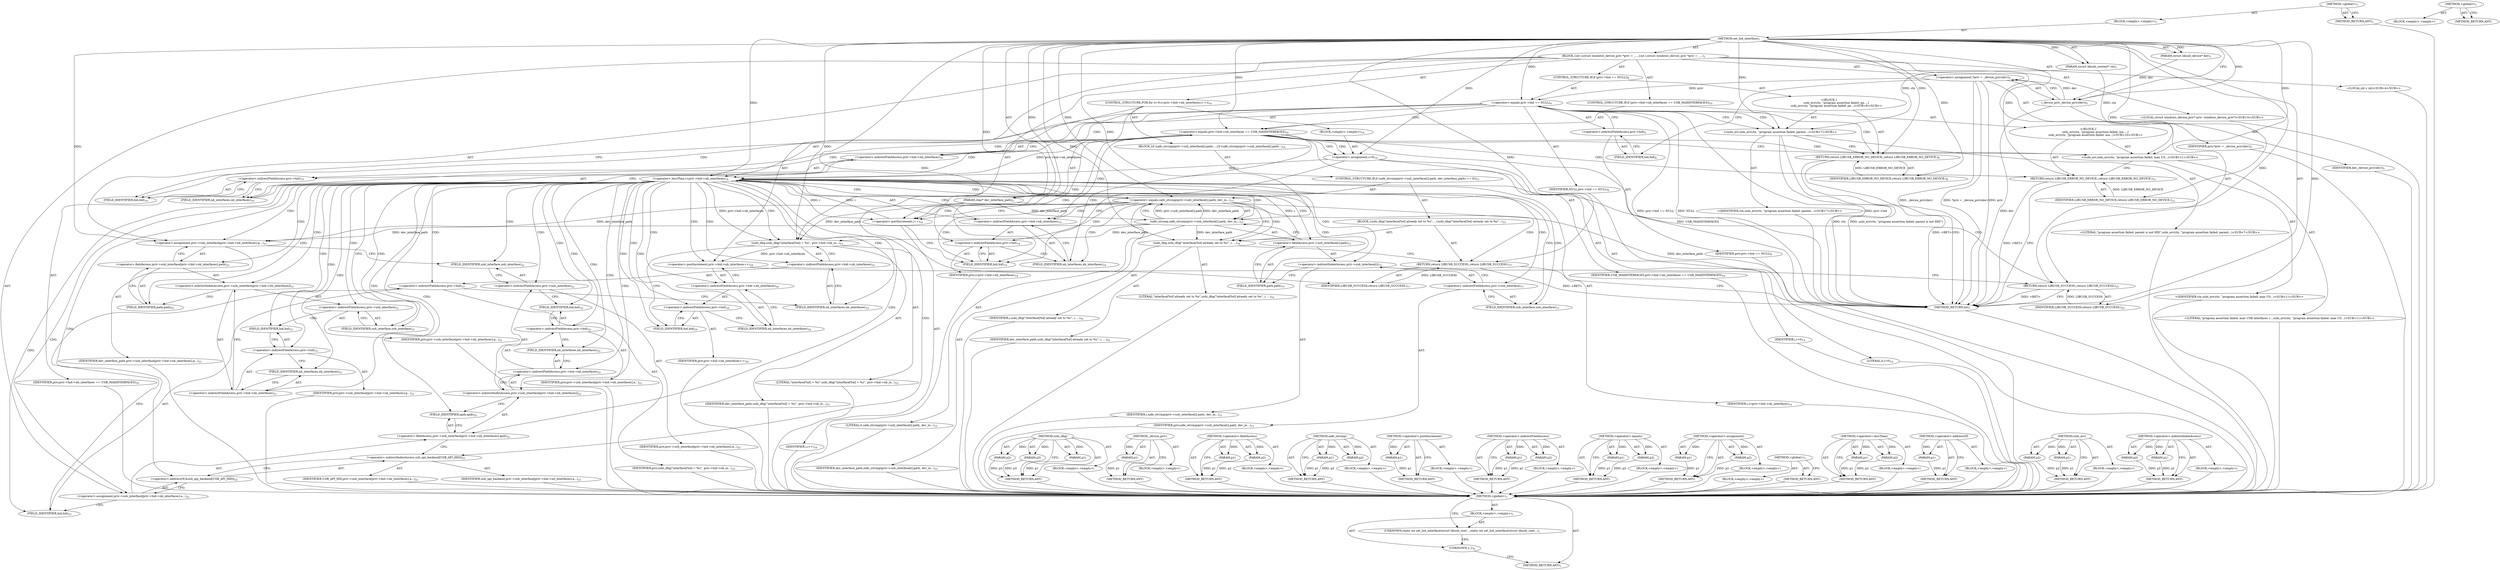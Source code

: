 digraph "&lt;global&gt;" {
vulnerable_176 [label=<(METHOD,usbi_err)>];
vulnerable_177 [label=<(PARAM,p1)>];
vulnerable_178 [label=<(PARAM,p2)>];
vulnerable_179 [label=<(BLOCK,&lt;empty&gt;,&lt;empty&gt;)>];
vulnerable_180 [label=<(METHOD_RETURN,ANY)>];
vulnerable_200 [label=<(METHOD,&lt;operator&gt;.indirectIndexAccess)>];
vulnerable_201 [label=<(PARAM,p1)>];
vulnerable_202 [label=<(PARAM,p2)>];
vulnerable_203 [label=<(BLOCK,&lt;empty&gt;,&lt;empty&gt;)>];
vulnerable_204 [label=<(METHOD_RETURN,ANY)>];
vulnerable_6 [label=<(METHOD,&lt;global&gt;)<SUB>1</SUB>>];
vulnerable_7 [label=<(BLOCK,&lt;empty&gt;,&lt;empty&gt;)<SUB>1</SUB>>];
vulnerable_8 [label=<(METHOD,set_hid_interface)<SUB>1</SUB>>];
vulnerable_9 [label=<(PARAM,struct libusb_context* ctx)<SUB>1</SUB>>];
vulnerable_10 [label=<(PARAM,struct libusb_device* dev)<SUB>1</SUB>>];
vulnerable_11 [label=<(PARAM,char* dev_interface_path)<SUB>2</SUB>>];
vulnerable_12 [label=<(BLOCK,{
	int i;
	struct windows_device_priv *priv = _...,{
	int i;
	struct windows_device_priv *priv = _...)<SUB>3</SUB>>];
vulnerable_13 [label="<(LOCAL,int i: int)<SUB>4</SUB>>"];
vulnerable_14 [label="<(LOCAL,struct windows_device_priv* priv: windows_device_priv*)<SUB>5</SUB>>"];
vulnerable_15 [label=<(&lt;operator&gt;.assignment,*priv = _device_priv(dev))<SUB>5</SUB>>];
vulnerable_16 [label=<(IDENTIFIER,priv,*priv = _device_priv(dev))<SUB>5</SUB>>];
vulnerable_17 [label=<(_device_priv,_device_priv(dev))<SUB>5</SUB>>];
vulnerable_18 [label=<(IDENTIFIER,dev,_device_priv(dev))<SUB>5</SUB>>];
vulnerable_19 [label=<(CONTROL_STRUCTURE,IF,if (priv-&gt;hid == NULL))<SUB>6</SUB>>];
vulnerable_20 [label=<(&lt;operator&gt;.equals,priv-&gt;hid == NULL)<SUB>6</SUB>>];
vulnerable_21 [label=<(&lt;operator&gt;.indirectFieldAccess,priv-&gt;hid)<SUB>6</SUB>>];
vulnerable_22 [label=<(IDENTIFIER,priv,priv-&gt;hid == NULL)<SUB>6</SUB>>];
vulnerable_23 [label=<(FIELD_IDENTIFIER,hid,hid)<SUB>6</SUB>>];
vulnerable_24 [label=<(IDENTIFIER,NULL,priv-&gt;hid == NULL)<SUB>6</SUB>>];
vulnerable_25 [label="<(BLOCK,{
		usbi_err(ctx, &quot;program assertion failed: pa...,{
		usbi_err(ctx, &quot;program assertion failed: pa...)<SUB>6</SUB>>"];
vulnerable_26 [label="<(usbi_err,usbi_err(ctx, &quot;program assertion failed: parent...)<SUB>7</SUB>>"];
vulnerable_27 [label="<(IDENTIFIER,ctx,usbi_err(ctx, &quot;program assertion failed: parent...)<SUB>7</SUB>>"];
vulnerable_28 [label="<(LITERAL,&quot;program assertion failed: parent is not HID&quot;,usbi_err(ctx, &quot;program assertion failed: parent...)<SUB>7</SUB>>"];
vulnerable_29 [label=<(RETURN,return LIBUSB_ERROR_NO_DEVICE;,return LIBUSB_ERROR_NO_DEVICE;)<SUB>8</SUB>>];
vulnerable_30 [label=<(IDENTIFIER,LIBUSB_ERROR_NO_DEVICE,return LIBUSB_ERROR_NO_DEVICE;)<SUB>8</SUB>>];
vulnerable_31 [label=<(CONTROL_STRUCTURE,IF,if (priv-&gt;hid-&gt;nb_interfaces == USB_MAXINTERFACES))<SUB>10</SUB>>];
vulnerable_32 [label=<(&lt;operator&gt;.equals,priv-&gt;hid-&gt;nb_interfaces == USB_MAXINTERFACES)<SUB>10</SUB>>];
vulnerable_33 [label=<(&lt;operator&gt;.indirectFieldAccess,priv-&gt;hid-&gt;nb_interfaces)<SUB>10</SUB>>];
vulnerable_34 [label=<(&lt;operator&gt;.indirectFieldAccess,priv-&gt;hid)<SUB>10</SUB>>];
vulnerable_35 [label=<(IDENTIFIER,priv,priv-&gt;hid-&gt;nb_interfaces == USB_MAXINTERFACES)<SUB>10</SUB>>];
vulnerable_36 [label=<(FIELD_IDENTIFIER,hid,hid)<SUB>10</SUB>>];
vulnerable_37 [label=<(FIELD_IDENTIFIER,nb_interfaces,nb_interfaces)<SUB>10</SUB>>];
vulnerable_38 [label=<(IDENTIFIER,USB_MAXINTERFACES,priv-&gt;hid-&gt;nb_interfaces == USB_MAXINTERFACES)<SUB>10</SUB>>];
vulnerable_39 [label="<(BLOCK,{
		usbi_err(ctx, &quot;program assertion failed: ma...,{
		usbi_err(ctx, &quot;program assertion failed: ma...)<SUB>10</SUB>>"];
vulnerable_40 [label="<(usbi_err,usbi_err(ctx, &quot;program assertion failed: max US...)<SUB>11</SUB>>"];
vulnerable_41 [label="<(IDENTIFIER,ctx,usbi_err(ctx, &quot;program assertion failed: max US...)<SUB>11</SUB>>"];
vulnerable_42 [label="<(LITERAL,&quot;program assertion failed: max USB interfaces r...,usbi_err(ctx, &quot;program assertion failed: max US...)<SUB>11</SUB>>"];
vulnerable_43 [label=<(RETURN,return LIBUSB_ERROR_NO_DEVICE;,return LIBUSB_ERROR_NO_DEVICE;)<SUB>12</SUB>>];
vulnerable_44 [label=<(IDENTIFIER,LIBUSB_ERROR_NO_DEVICE,return LIBUSB_ERROR_NO_DEVICE;)<SUB>12</SUB>>];
vulnerable_45 [label=<(CONTROL_STRUCTURE,FOR,for (i=0;i&lt;priv-&gt;hid-&gt;nb_interfaces;i++))<SUB>14</SUB>>];
vulnerable_46 [label=<(BLOCK,&lt;empty&gt;,&lt;empty&gt;)<SUB>14</SUB>>];
vulnerable_47 [label=<(&lt;operator&gt;.assignment,i=0)<SUB>14</SUB>>];
vulnerable_48 [label=<(IDENTIFIER,i,i=0)<SUB>14</SUB>>];
vulnerable_49 [label=<(LITERAL,0,i=0)<SUB>14</SUB>>];
vulnerable_50 [label=<(&lt;operator&gt;.lessThan,i&lt;priv-&gt;hid-&gt;nb_interfaces)<SUB>14</SUB>>];
vulnerable_51 [label=<(IDENTIFIER,i,i&lt;priv-&gt;hid-&gt;nb_interfaces)<SUB>14</SUB>>];
vulnerable_52 [label=<(&lt;operator&gt;.indirectFieldAccess,priv-&gt;hid-&gt;nb_interfaces)<SUB>14</SUB>>];
vulnerable_53 [label=<(&lt;operator&gt;.indirectFieldAccess,priv-&gt;hid)<SUB>14</SUB>>];
vulnerable_54 [label=<(IDENTIFIER,priv,i&lt;priv-&gt;hid-&gt;nb_interfaces)<SUB>14</SUB>>];
vulnerable_55 [label=<(FIELD_IDENTIFIER,hid,hid)<SUB>14</SUB>>];
vulnerable_56 [label=<(FIELD_IDENTIFIER,nb_interfaces,nb_interfaces)<SUB>14</SUB>>];
vulnerable_57 [label=<(&lt;operator&gt;.postIncrement,i++)<SUB>14</SUB>>];
vulnerable_58 [label=<(IDENTIFIER,i,i++)<SUB>14</SUB>>];
vulnerable_59 [label=<(BLOCK,{
		if (safe_strcmp(priv-&gt;usb_interface[i].path...,{
		if (safe_strcmp(priv-&gt;usb_interface[i].path...)<SUB>14</SUB>>];
vulnerable_60 [label=<(CONTROL_STRUCTURE,IF,if (safe_strcmp(priv-&gt;usb_interface[i].path, dev_interface_path) == 0))<SUB>15</SUB>>];
vulnerable_61 [label=<(&lt;operator&gt;.equals,safe_strcmp(priv-&gt;usb_interface[i].path, dev_in...)<SUB>15</SUB>>];
vulnerable_62 [label=<(safe_strcmp,safe_strcmp(priv-&gt;usb_interface[i].path, dev_in...)<SUB>15</SUB>>];
vulnerable_63 [label=<(&lt;operator&gt;.fieldAccess,priv-&gt;usb_interface[i].path)<SUB>15</SUB>>];
vulnerable_64 [label=<(&lt;operator&gt;.indirectIndexAccess,priv-&gt;usb_interface[i])<SUB>15</SUB>>];
vulnerable_65 [label=<(&lt;operator&gt;.indirectFieldAccess,priv-&gt;usb_interface)<SUB>15</SUB>>];
vulnerable_66 [label=<(IDENTIFIER,priv,safe_strcmp(priv-&gt;usb_interface[i].path, dev_in...)<SUB>15</SUB>>];
vulnerable_67 [label=<(FIELD_IDENTIFIER,usb_interface,usb_interface)<SUB>15</SUB>>];
vulnerable_68 [label=<(IDENTIFIER,i,safe_strcmp(priv-&gt;usb_interface[i].path, dev_in...)<SUB>15</SUB>>];
vulnerable_69 [label=<(FIELD_IDENTIFIER,path,path)<SUB>15</SUB>>];
vulnerable_70 [label=<(IDENTIFIER,dev_interface_path,safe_strcmp(priv-&gt;usb_interface[i].path, dev_in...)<SUB>15</SUB>>];
vulnerable_71 [label=<(LITERAL,0,safe_strcmp(priv-&gt;usb_interface[i].path, dev_in...)<SUB>15</SUB>>];
vulnerable_72 [label=<(BLOCK,{
			usbi_dbg(&quot;interface[%d] already set to %s&quot;...,{
			usbi_dbg(&quot;interface[%d] already set to %s&quot;...)<SUB>15</SUB>>];
vulnerable_73 [label=<(usbi_dbg,usbi_dbg(&quot;interface[%d] already set to %s&quot;, i, ...)<SUB>16</SUB>>];
vulnerable_74 [label=<(LITERAL,&quot;interface[%d] already set to %s&quot;,usbi_dbg(&quot;interface[%d] already set to %s&quot;, i, ...)<SUB>16</SUB>>];
vulnerable_75 [label=<(IDENTIFIER,i,usbi_dbg(&quot;interface[%d] already set to %s&quot;, i, ...)<SUB>16</SUB>>];
vulnerable_76 [label=<(IDENTIFIER,dev_interface_path,usbi_dbg(&quot;interface[%d] already set to %s&quot;, i, ...)<SUB>16</SUB>>];
vulnerable_77 [label=<(RETURN,return LIBUSB_SUCCESS;,return LIBUSB_SUCCESS;)<SUB>17</SUB>>];
vulnerable_78 [label=<(IDENTIFIER,LIBUSB_SUCCESS,return LIBUSB_SUCCESS;)<SUB>17</SUB>>];
vulnerable_79 [label=<(&lt;operator&gt;.assignment,priv-&gt;usb_interface[priv-&gt;hid-&gt;nb_interfaces].p...)<SUB>21</SUB>>];
vulnerable_80 [label=<(&lt;operator&gt;.fieldAccess,priv-&gt;usb_interface[priv-&gt;hid-&gt;nb_interfaces].path)<SUB>21</SUB>>];
vulnerable_81 [label=<(&lt;operator&gt;.indirectIndexAccess,priv-&gt;usb_interface[priv-&gt;hid-&gt;nb_interfaces])<SUB>21</SUB>>];
vulnerable_82 [label=<(&lt;operator&gt;.indirectFieldAccess,priv-&gt;usb_interface)<SUB>21</SUB>>];
vulnerable_83 [label=<(IDENTIFIER,priv,priv-&gt;usb_interface[priv-&gt;hid-&gt;nb_interfaces].p...)<SUB>21</SUB>>];
vulnerable_84 [label=<(FIELD_IDENTIFIER,usb_interface,usb_interface)<SUB>21</SUB>>];
vulnerable_85 [label=<(&lt;operator&gt;.indirectFieldAccess,priv-&gt;hid-&gt;nb_interfaces)<SUB>21</SUB>>];
vulnerable_86 [label=<(&lt;operator&gt;.indirectFieldAccess,priv-&gt;hid)<SUB>21</SUB>>];
vulnerable_87 [label=<(IDENTIFIER,priv,priv-&gt;usb_interface[priv-&gt;hid-&gt;nb_interfaces].p...)<SUB>21</SUB>>];
vulnerable_88 [label=<(FIELD_IDENTIFIER,hid,hid)<SUB>21</SUB>>];
vulnerable_89 [label=<(FIELD_IDENTIFIER,nb_interfaces,nb_interfaces)<SUB>21</SUB>>];
vulnerable_90 [label=<(FIELD_IDENTIFIER,path,path)<SUB>21</SUB>>];
vulnerable_91 [label=<(IDENTIFIER,dev_interface_path,priv-&gt;usb_interface[priv-&gt;hid-&gt;nb_interfaces].p...)<SUB>21</SUB>>];
vulnerable_92 [label=<(&lt;operator&gt;.assignment,priv-&gt;usb_interface[priv-&gt;hid-&gt;nb_interfaces].a...)<SUB>22</SUB>>];
vulnerable_93 [label=<(&lt;operator&gt;.fieldAccess,priv-&gt;usb_interface[priv-&gt;hid-&gt;nb_interfaces].apib)<SUB>22</SUB>>];
vulnerable_94 [label=<(&lt;operator&gt;.indirectIndexAccess,priv-&gt;usb_interface[priv-&gt;hid-&gt;nb_interfaces])<SUB>22</SUB>>];
vulnerable_95 [label=<(&lt;operator&gt;.indirectFieldAccess,priv-&gt;usb_interface)<SUB>22</SUB>>];
vulnerable_96 [label=<(IDENTIFIER,priv,priv-&gt;usb_interface[priv-&gt;hid-&gt;nb_interfaces].a...)<SUB>22</SUB>>];
vulnerable_97 [label=<(FIELD_IDENTIFIER,usb_interface,usb_interface)<SUB>22</SUB>>];
vulnerable_98 [label=<(&lt;operator&gt;.indirectFieldAccess,priv-&gt;hid-&gt;nb_interfaces)<SUB>22</SUB>>];
vulnerable_99 [label=<(&lt;operator&gt;.indirectFieldAccess,priv-&gt;hid)<SUB>22</SUB>>];
vulnerable_100 [label=<(IDENTIFIER,priv,priv-&gt;usb_interface[priv-&gt;hid-&gt;nb_interfaces].a...)<SUB>22</SUB>>];
vulnerable_101 [label=<(FIELD_IDENTIFIER,hid,hid)<SUB>22</SUB>>];
vulnerable_102 [label=<(FIELD_IDENTIFIER,nb_interfaces,nb_interfaces)<SUB>22</SUB>>];
vulnerable_103 [label=<(FIELD_IDENTIFIER,apib,apib)<SUB>22</SUB>>];
vulnerable_104 [label=<(&lt;operator&gt;.addressOf,&amp;usb_api_backend[USB_API_HID])<SUB>22</SUB>>];
vulnerable_105 [label=<(&lt;operator&gt;.indirectIndexAccess,usb_api_backend[USB_API_HID])<SUB>22</SUB>>];
vulnerable_106 [label=<(IDENTIFIER,usb_api_backend,priv-&gt;usb_interface[priv-&gt;hid-&gt;nb_interfaces].a...)<SUB>22</SUB>>];
vulnerable_107 [label=<(IDENTIFIER,USB_API_HID,priv-&gt;usb_interface[priv-&gt;hid-&gt;nb_interfaces].a...)<SUB>22</SUB>>];
vulnerable_108 [label=<(usbi_dbg,usbi_dbg(&quot;interface[%d] = %s&quot;, priv-&gt;hid-&gt;nb_in...)<SUB>23</SUB>>];
vulnerable_109 [label=<(LITERAL,&quot;interface[%d] = %s&quot;,usbi_dbg(&quot;interface[%d] = %s&quot;, priv-&gt;hid-&gt;nb_in...)<SUB>23</SUB>>];
vulnerable_110 [label=<(&lt;operator&gt;.indirectFieldAccess,priv-&gt;hid-&gt;nb_interfaces)<SUB>23</SUB>>];
vulnerable_111 [label=<(&lt;operator&gt;.indirectFieldAccess,priv-&gt;hid)<SUB>23</SUB>>];
vulnerable_112 [label=<(IDENTIFIER,priv,usbi_dbg(&quot;interface[%d] = %s&quot;, priv-&gt;hid-&gt;nb_in...)<SUB>23</SUB>>];
vulnerable_113 [label=<(FIELD_IDENTIFIER,hid,hid)<SUB>23</SUB>>];
vulnerable_114 [label=<(FIELD_IDENTIFIER,nb_interfaces,nb_interfaces)<SUB>23</SUB>>];
vulnerable_115 [label=<(IDENTIFIER,dev_interface_path,usbi_dbg(&quot;interface[%d] = %s&quot;, priv-&gt;hid-&gt;nb_in...)<SUB>23</SUB>>];
vulnerable_116 [label=<(&lt;operator&gt;.postIncrement,priv-&gt;hid-&gt;nb_interfaces++)<SUB>24</SUB>>];
vulnerable_117 [label=<(&lt;operator&gt;.indirectFieldAccess,priv-&gt;hid-&gt;nb_interfaces)<SUB>24</SUB>>];
vulnerable_118 [label=<(&lt;operator&gt;.indirectFieldAccess,priv-&gt;hid)<SUB>24</SUB>>];
vulnerable_119 [label=<(IDENTIFIER,priv,priv-&gt;hid-&gt;nb_interfaces++)<SUB>24</SUB>>];
vulnerable_120 [label=<(FIELD_IDENTIFIER,hid,hid)<SUB>24</SUB>>];
vulnerable_121 [label=<(FIELD_IDENTIFIER,nb_interfaces,nb_interfaces)<SUB>24</SUB>>];
vulnerable_122 [label=<(RETURN,return LIBUSB_SUCCESS;,return LIBUSB_SUCCESS;)<SUB>25</SUB>>];
vulnerable_123 [label=<(IDENTIFIER,LIBUSB_SUCCESS,return LIBUSB_SUCCESS;)<SUB>25</SUB>>];
vulnerable_124 [label=<(METHOD_RETURN,int)<SUB>1</SUB>>];
vulnerable_126 [label=<(METHOD_RETURN,ANY)<SUB>1</SUB>>];
vulnerable_205 [label=<(METHOD,usbi_dbg)>];
vulnerable_206 [label=<(PARAM,p1)>];
vulnerable_207 [label=<(PARAM,p2)>];
vulnerable_208 [label=<(PARAM,p3)>];
vulnerable_209 [label=<(BLOCK,&lt;empty&gt;,&lt;empty&gt;)>];
vulnerable_210 [label=<(METHOD_RETURN,ANY)>];
vulnerable_162 [label=<(METHOD,_device_priv)>];
vulnerable_163 [label=<(PARAM,p1)>];
vulnerable_164 [label=<(BLOCK,&lt;empty&gt;,&lt;empty&gt;)>];
vulnerable_165 [label=<(METHOD_RETURN,ANY)>];
vulnerable_195 [label=<(METHOD,&lt;operator&gt;.fieldAccess)>];
vulnerable_196 [label=<(PARAM,p1)>];
vulnerable_197 [label=<(PARAM,p2)>];
vulnerable_198 [label=<(BLOCK,&lt;empty&gt;,&lt;empty&gt;)>];
vulnerable_199 [label=<(METHOD_RETURN,ANY)>];
vulnerable_190 [label=<(METHOD,safe_strcmp)>];
vulnerable_191 [label=<(PARAM,p1)>];
vulnerable_192 [label=<(PARAM,p2)>];
vulnerable_193 [label=<(BLOCK,&lt;empty&gt;,&lt;empty&gt;)>];
vulnerable_194 [label=<(METHOD_RETURN,ANY)>];
vulnerable_186 [label=<(METHOD,&lt;operator&gt;.postIncrement)>];
vulnerable_187 [label=<(PARAM,p1)>];
vulnerable_188 [label=<(BLOCK,&lt;empty&gt;,&lt;empty&gt;)>];
vulnerable_189 [label=<(METHOD_RETURN,ANY)>];
vulnerable_171 [label=<(METHOD,&lt;operator&gt;.indirectFieldAccess)>];
vulnerable_172 [label=<(PARAM,p1)>];
vulnerable_173 [label=<(PARAM,p2)>];
vulnerable_174 [label=<(BLOCK,&lt;empty&gt;,&lt;empty&gt;)>];
vulnerable_175 [label=<(METHOD_RETURN,ANY)>];
vulnerable_166 [label=<(METHOD,&lt;operator&gt;.equals)>];
vulnerable_167 [label=<(PARAM,p1)>];
vulnerable_168 [label=<(PARAM,p2)>];
vulnerable_169 [label=<(BLOCK,&lt;empty&gt;,&lt;empty&gt;)>];
vulnerable_170 [label=<(METHOD_RETURN,ANY)>];
vulnerable_157 [label=<(METHOD,&lt;operator&gt;.assignment)>];
vulnerable_158 [label=<(PARAM,p1)>];
vulnerable_159 [label=<(PARAM,p2)>];
vulnerable_160 [label=<(BLOCK,&lt;empty&gt;,&lt;empty&gt;)>];
vulnerable_161 [label=<(METHOD_RETURN,ANY)>];
vulnerable_151 [label=<(METHOD,&lt;global&gt;)<SUB>1</SUB>>];
vulnerable_152 [label=<(BLOCK,&lt;empty&gt;,&lt;empty&gt;)>];
vulnerable_153 [label=<(METHOD_RETURN,ANY)>];
vulnerable_181 [label=<(METHOD,&lt;operator&gt;.lessThan)>];
vulnerable_182 [label=<(PARAM,p1)>];
vulnerable_183 [label=<(PARAM,p2)>];
vulnerable_184 [label=<(BLOCK,&lt;empty&gt;,&lt;empty&gt;)>];
vulnerable_185 [label=<(METHOD_RETURN,ANY)>];
vulnerable_211 [label=<(METHOD,&lt;operator&gt;.addressOf)>];
vulnerable_212 [label=<(PARAM,p1)>];
vulnerable_213 [label=<(BLOCK,&lt;empty&gt;,&lt;empty&gt;)>];
vulnerable_214 [label=<(METHOD_RETURN,ANY)>];
fixed_6 [label=<(METHOD,&lt;global&gt;)<SUB>1</SUB>>];
fixed_7 [label=<(BLOCK,&lt;empty&gt;,&lt;empty&gt;)<SUB>1</SUB>>];
fixed_8 [label=<(UNKNOWN,static int set_hid_interface(struct libusb_cont...,static int set_hid_interface(struct libusb_cont...)<SUB>1</SUB>>];
fixed_9 [label=<(UNKNOWN,},})<SUB>4</SUB>>];
fixed_10 [label=<(METHOD_RETURN,ANY)<SUB>1</SUB>>];
fixed_15 [label=<(METHOD,&lt;global&gt;)<SUB>1</SUB>>];
fixed_16 [label=<(BLOCK,&lt;empty&gt;,&lt;empty&gt;)>];
fixed_17 [label=<(METHOD_RETURN,ANY)>];
vulnerable_176 -> vulnerable_177  [key=0, label="AST: "];
vulnerable_176 -> vulnerable_177  [key=1, label="DDG: "];
vulnerable_176 -> vulnerable_179  [key=0, label="AST: "];
vulnerable_176 -> vulnerable_178  [key=0, label="AST: "];
vulnerable_176 -> vulnerable_178  [key=1, label="DDG: "];
vulnerable_176 -> vulnerable_180  [key=0, label="AST: "];
vulnerable_176 -> vulnerable_180  [key=1, label="CFG: "];
vulnerable_177 -> vulnerable_180  [key=0, label="DDG: p1"];
vulnerable_178 -> vulnerable_180  [key=0, label="DDG: p2"];
vulnerable_179 -> fixed_6  [key=0];
vulnerable_180 -> fixed_6  [key=0];
vulnerable_200 -> vulnerable_201  [key=0, label="AST: "];
vulnerable_200 -> vulnerable_201  [key=1, label="DDG: "];
vulnerable_200 -> vulnerable_203  [key=0, label="AST: "];
vulnerable_200 -> vulnerable_202  [key=0, label="AST: "];
vulnerable_200 -> vulnerable_202  [key=1, label="DDG: "];
vulnerable_200 -> vulnerable_204  [key=0, label="AST: "];
vulnerable_200 -> vulnerable_204  [key=1, label="CFG: "];
vulnerable_201 -> vulnerable_204  [key=0, label="DDG: p1"];
vulnerable_202 -> vulnerable_204  [key=0, label="DDG: p2"];
vulnerable_203 -> fixed_6  [key=0];
vulnerable_204 -> fixed_6  [key=0];
vulnerable_6 -> vulnerable_7  [key=0, label="AST: "];
vulnerable_6 -> vulnerable_126  [key=0, label="AST: "];
vulnerable_6 -> vulnerable_126  [key=1, label="CFG: "];
vulnerable_7 -> vulnerable_8  [key=0, label="AST: "];
vulnerable_8 -> vulnerable_9  [key=0, label="AST: "];
vulnerable_8 -> vulnerable_9  [key=1, label="DDG: "];
vulnerable_8 -> vulnerable_10  [key=0, label="AST: "];
vulnerable_8 -> vulnerable_10  [key=1, label="DDG: "];
vulnerable_8 -> vulnerable_11  [key=0, label="AST: "];
vulnerable_8 -> vulnerable_11  [key=1, label="DDG: "];
vulnerable_8 -> vulnerable_12  [key=0, label="AST: "];
vulnerable_8 -> vulnerable_124  [key=0, label="AST: "];
vulnerable_8 -> vulnerable_17  [key=0, label="CFG: "];
vulnerable_8 -> vulnerable_17  [key=1, label="DDG: "];
vulnerable_8 -> vulnerable_79  [key=0, label="DDG: "];
vulnerable_8 -> vulnerable_122  [key=0, label="DDG: "];
vulnerable_8 -> vulnerable_108  [key=0, label="DDG: "];
vulnerable_8 -> vulnerable_123  [key=0, label="DDG: "];
vulnerable_8 -> vulnerable_20  [key=0, label="DDG: "];
vulnerable_8 -> vulnerable_29  [key=0, label="DDG: "];
vulnerable_8 -> vulnerable_32  [key=0, label="DDG: "];
vulnerable_8 -> vulnerable_43  [key=0, label="DDG: "];
vulnerable_8 -> vulnerable_47  [key=0, label="DDG: "];
vulnerable_8 -> vulnerable_50  [key=0, label="DDG: "];
vulnerable_8 -> vulnerable_57  [key=0, label="DDG: "];
vulnerable_8 -> vulnerable_26  [key=0, label="DDG: "];
vulnerable_8 -> vulnerable_30  [key=0, label="DDG: "];
vulnerable_8 -> vulnerable_40  [key=0, label="DDG: "];
vulnerable_8 -> vulnerable_44  [key=0, label="DDG: "];
vulnerable_8 -> vulnerable_61  [key=0, label="DDG: "];
vulnerable_8 -> vulnerable_77  [key=0, label="DDG: "];
vulnerable_8 -> vulnerable_62  [key=0, label="DDG: "];
vulnerable_8 -> vulnerable_73  [key=0, label="DDG: "];
vulnerable_8 -> vulnerable_78  [key=0, label="DDG: "];
vulnerable_9 -> vulnerable_26  [key=0, label="DDG: ctx"];
vulnerable_9 -> vulnerable_40  [key=0, label="DDG: ctx"];
vulnerable_10 -> vulnerable_17  [key=0, label="DDG: dev"];
vulnerable_11 -> vulnerable_124  [key=0, label="DDG: dev_interface_path"];
vulnerable_11 -> vulnerable_79  [key=0, label="DDG: dev_interface_path"];
vulnerable_11 -> vulnerable_108  [key=0, label="DDG: dev_interface_path"];
vulnerable_11 -> vulnerable_62  [key=0, label="DDG: dev_interface_path"];
vulnerable_12 -> vulnerable_13  [key=0, label="AST: "];
vulnerable_12 -> vulnerable_14  [key=0, label="AST: "];
vulnerable_12 -> vulnerable_15  [key=0, label="AST: "];
vulnerable_12 -> vulnerable_19  [key=0, label="AST: "];
vulnerable_12 -> vulnerable_31  [key=0, label="AST: "];
vulnerable_12 -> vulnerable_45  [key=0, label="AST: "];
vulnerable_12 -> vulnerable_79  [key=0, label="AST: "];
vulnerable_12 -> vulnerable_92  [key=0, label="AST: "];
vulnerable_12 -> vulnerable_108  [key=0, label="AST: "];
vulnerable_12 -> vulnerable_116  [key=0, label="AST: "];
vulnerable_12 -> vulnerable_122  [key=0, label="AST: "];
vulnerable_13 -> fixed_6  [key=0];
vulnerable_14 -> fixed_6  [key=0];
vulnerable_15 -> vulnerable_16  [key=0, label="AST: "];
vulnerable_15 -> vulnerable_17  [key=0, label="AST: "];
vulnerable_15 -> vulnerable_23  [key=0, label="CFG: "];
vulnerable_15 -> vulnerable_124  [key=0, label="DDG: priv"];
vulnerable_15 -> vulnerable_124  [key=1, label="DDG: _device_priv(dev)"];
vulnerable_15 -> vulnerable_124  [key=2, label="DDG: *priv = _device_priv(dev)"];
vulnerable_15 -> vulnerable_20  [key=0, label="DDG: priv"];
vulnerable_16 -> fixed_6  [key=0];
vulnerable_17 -> vulnerable_18  [key=0, label="AST: "];
vulnerable_17 -> vulnerable_15  [key=0, label="CFG: "];
vulnerable_17 -> vulnerable_15  [key=1, label="DDG: dev"];
vulnerable_17 -> vulnerable_124  [key=0, label="DDG: dev"];
vulnerable_18 -> fixed_6  [key=0];
vulnerable_19 -> vulnerable_20  [key=0, label="AST: "];
vulnerable_19 -> vulnerable_25  [key=0, label="AST: "];
vulnerable_20 -> vulnerable_21  [key=0, label="AST: "];
vulnerable_20 -> vulnerable_24  [key=0, label="AST: "];
vulnerable_20 -> vulnerable_26  [key=0, label="CFG: "];
vulnerable_20 -> vulnerable_26  [key=1, label="CDG: "];
vulnerable_20 -> vulnerable_36  [key=0, label="CFG: "];
vulnerable_20 -> vulnerable_36  [key=1, label="CDG: "];
vulnerable_20 -> vulnerable_124  [key=0, label="DDG: priv-&gt;hid"];
vulnerable_20 -> vulnerable_124  [key=1, label="DDG: priv-&gt;hid == NULL"];
vulnerable_20 -> vulnerable_124  [key=2, label="DDG: NULL"];
vulnerable_20 -> vulnerable_34  [key=0, label="CDG: "];
vulnerable_20 -> vulnerable_32  [key=0, label="CDG: "];
vulnerable_20 -> vulnerable_37  [key=0, label="CDG: "];
vulnerable_20 -> vulnerable_29  [key=0, label="CDG: "];
vulnerable_20 -> vulnerable_33  [key=0, label="CDG: "];
vulnerable_21 -> vulnerable_22  [key=0, label="AST: "];
vulnerable_21 -> vulnerable_23  [key=0, label="AST: "];
vulnerable_21 -> vulnerable_20  [key=0, label="CFG: "];
vulnerable_22 -> fixed_6  [key=0];
vulnerable_23 -> vulnerable_21  [key=0, label="CFG: "];
vulnerable_24 -> fixed_6  [key=0];
vulnerable_25 -> vulnerable_26  [key=0, label="AST: "];
vulnerable_25 -> vulnerable_29  [key=0, label="AST: "];
vulnerable_26 -> vulnerable_27  [key=0, label="AST: "];
vulnerable_26 -> vulnerable_28  [key=0, label="AST: "];
vulnerable_26 -> vulnerable_29  [key=0, label="CFG: "];
vulnerable_26 -> vulnerable_124  [key=0, label="DDG: ctx"];
vulnerable_26 -> vulnerable_124  [key=1, label="DDG: usbi_err(ctx, &quot;program assertion failed: parent is not HID&quot;)"];
vulnerable_27 -> fixed_6  [key=0];
vulnerable_28 -> fixed_6  [key=0];
vulnerable_29 -> vulnerable_30  [key=0, label="AST: "];
vulnerable_29 -> vulnerable_124  [key=0, label="CFG: "];
vulnerable_29 -> vulnerable_124  [key=1, label="DDG: &lt;RET&gt;"];
vulnerable_30 -> vulnerable_29  [key=0, label="DDG: LIBUSB_ERROR_NO_DEVICE"];
vulnerable_31 -> vulnerable_32  [key=0, label="AST: "];
vulnerable_31 -> vulnerable_39  [key=0, label="AST: "];
vulnerable_32 -> vulnerable_33  [key=0, label="AST: "];
vulnerable_32 -> vulnerable_38  [key=0, label="AST: "];
vulnerable_32 -> vulnerable_40  [key=0, label="CFG: "];
vulnerable_32 -> vulnerable_40  [key=1, label="CDG: "];
vulnerable_32 -> vulnerable_47  [key=0, label="CFG: "];
vulnerable_32 -> vulnerable_47  [key=1, label="CDG: "];
vulnerable_32 -> vulnerable_124  [key=0, label="DDG: USB_MAXINTERFACES"];
vulnerable_32 -> vulnerable_50  [key=0, label="DDG: priv-&gt;hid-&gt;nb_interfaces"];
vulnerable_32 -> vulnerable_50  [key=1, label="CDG: "];
vulnerable_32 -> vulnerable_52  [key=0, label="CDG: "];
vulnerable_32 -> vulnerable_56  [key=0, label="CDG: "];
vulnerable_32 -> vulnerable_43  [key=0, label="CDG: "];
vulnerable_32 -> vulnerable_53  [key=0, label="CDG: "];
vulnerable_32 -> vulnerable_55  [key=0, label="CDG: "];
vulnerable_33 -> vulnerable_34  [key=0, label="AST: "];
vulnerable_33 -> vulnerable_37  [key=0, label="AST: "];
vulnerable_33 -> vulnerable_32  [key=0, label="CFG: "];
vulnerable_34 -> vulnerable_35  [key=0, label="AST: "];
vulnerable_34 -> vulnerable_36  [key=0, label="AST: "];
vulnerable_34 -> vulnerable_37  [key=0, label="CFG: "];
vulnerable_35 -> fixed_6  [key=0];
vulnerable_36 -> vulnerable_34  [key=0, label="CFG: "];
vulnerable_37 -> vulnerable_33  [key=0, label="CFG: "];
vulnerable_38 -> fixed_6  [key=0];
vulnerable_39 -> vulnerable_40  [key=0, label="AST: "];
vulnerable_39 -> vulnerable_43  [key=0, label="AST: "];
vulnerable_40 -> vulnerable_41  [key=0, label="AST: "];
vulnerable_40 -> vulnerable_42  [key=0, label="AST: "];
vulnerable_40 -> vulnerable_43  [key=0, label="CFG: "];
vulnerable_41 -> fixed_6  [key=0];
vulnerable_42 -> fixed_6  [key=0];
vulnerable_43 -> vulnerable_44  [key=0, label="AST: "];
vulnerable_43 -> vulnerable_124  [key=0, label="CFG: "];
vulnerable_43 -> vulnerable_124  [key=1, label="DDG: &lt;RET&gt;"];
vulnerable_44 -> vulnerable_43  [key=0, label="DDG: LIBUSB_ERROR_NO_DEVICE"];
vulnerable_45 -> vulnerable_46  [key=0, label="AST: "];
vulnerable_45 -> vulnerable_50  [key=0, label="AST: "];
vulnerable_45 -> vulnerable_57  [key=0, label="AST: "];
vulnerable_45 -> vulnerable_59  [key=0, label="AST: "];
vulnerable_46 -> vulnerable_47  [key=0, label="AST: "];
vulnerable_47 -> vulnerable_48  [key=0, label="AST: "];
vulnerable_47 -> vulnerable_49  [key=0, label="AST: "];
vulnerable_47 -> vulnerable_55  [key=0, label="CFG: "];
vulnerable_47 -> vulnerable_50  [key=0, label="DDG: i"];
vulnerable_48 -> fixed_6  [key=0];
vulnerable_49 -> fixed_6  [key=0];
vulnerable_50 -> vulnerable_51  [key=0, label="AST: "];
vulnerable_50 -> vulnerable_52  [key=0, label="AST: "];
vulnerable_50 -> vulnerable_67  [key=0, label="CFG: "];
vulnerable_50 -> vulnerable_67  [key=1, label="CDG: "];
vulnerable_50 -> vulnerable_84  [key=0, label="CFG: "];
vulnerable_50 -> vulnerable_84  [key=1, label="CDG: "];
vulnerable_50 -> vulnerable_108  [key=0, label="DDG: priv-&gt;hid-&gt;nb_interfaces"];
vulnerable_50 -> vulnerable_108  [key=1, label="CDG: "];
vulnerable_50 -> vulnerable_57  [key=0, label="DDG: i"];
vulnerable_50 -> vulnerable_73  [key=0, label="DDG: i"];
vulnerable_50 -> vulnerable_94  [key=0, label="CDG: "];
vulnerable_50 -> vulnerable_64  [key=0, label="CDG: "];
vulnerable_50 -> vulnerable_89  [key=0, label="CDG: "];
vulnerable_50 -> vulnerable_98  [key=0, label="CDG: "];
vulnerable_50 -> vulnerable_120  [key=0, label="CDG: "];
vulnerable_50 -> vulnerable_113  [key=0, label="CDG: "];
vulnerable_50 -> vulnerable_116  [key=0, label="CDG: "];
vulnerable_50 -> vulnerable_122  [key=0, label="CDG: "];
vulnerable_50 -> vulnerable_99  [key=0, label="CDG: "];
vulnerable_50 -> vulnerable_81  [key=0, label="CDG: "];
vulnerable_50 -> vulnerable_102  [key=0, label="CDG: "];
vulnerable_50 -> vulnerable_114  [key=0, label="CDG: "];
vulnerable_50 -> vulnerable_85  [key=0, label="CDG: "];
vulnerable_50 -> vulnerable_103  [key=0, label="CDG: "];
vulnerable_50 -> vulnerable_69  [key=0, label="CDG: "];
vulnerable_50 -> vulnerable_104  [key=0, label="CDG: "];
vulnerable_50 -> vulnerable_121  [key=0, label="CDG: "];
vulnerable_50 -> vulnerable_95  [key=0, label="CDG: "];
vulnerable_50 -> vulnerable_92  [key=0, label="CDG: "];
vulnerable_50 -> vulnerable_65  [key=0, label="CDG: "];
vulnerable_50 -> vulnerable_97  [key=0, label="CDG: "];
vulnerable_50 -> vulnerable_82  [key=0, label="CDG: "];
vulnerable_50 -> vulnerable_93  [key=0, label="CDG: "];
vulnerable_50 -> vulnerable_101  [key=0, label="CDG: "];
vulnerable_50 -> vulnerable_90  [key=0, label="CDG: "];
vulnerable_50 -> vulnerable_79  [key=0, label="CDG: "];
vulnerable_50 -> vulnerable_80  [key=0, label="CDG: "];
vulnerable_50 -> vulnerable_61  [key=0, label="CDG: "];
vulnerable_50 -> vulnerable_105  [key=0, label="CDG: "];
vulnerable_50 -> vulnerable_118  [key=0, label="CDG: "];
vulnerable_50 -> vulnerable_88  [key=0, label="CDG: "];
vulnerable_50 -> vulnerable_110  [key=0, label="CDG: "];
vulnerable_50 -> vulnerable_117  [key=0, label="CDG: "];
vulnerable_50 -> vulnerable_63  [key=0, label="CDG: "];
vulnerable_50 -> vulnerable_111  [key=0, label="CDG: "];
vulnerable_50 -> vulnerable_62  [key=0, label="CDG: "];
vulnerable_50 -> vulnerable_86  [key=0, label="CDG: "];
vulnerable_51 -> fixed_6  [key=0];
vulnerable_52 -> vulnerable_53  [key=0, label="AST: "];
vulnerable_52 -> vulnerable_56  [key=0, label="AST: "];
vulnerable_52 -> vulnerable_50  [key=0, label="CFG: "];
vulnerable_53 -> vulnerable_54  [key=0, label="AST: "];
vulnerable_53 -> vulnerable_55  [key=0, label="AST: "];
vulnerable_53 -> vulnerable_56  [key=0, label="CFG: "];
vulnerable_54 -> fixed_6  [key=0];
vulnerable_55 -> vulnerable_53  [key=0, label="CFG: "];
vulnerable_56 -> vulnerable_52  [key=0, label="CFG: "];
vulnerable_57 -> vulnerable_58  [key=0, label="AST: "];
vulnerable_57 -> vulnerable_55  [key=0, label="CFG: "];
vulnerable_57 -> vulnerable_50  [key=0, label="DDG: i"];
vulnerable_58 -> fixed_6  [key=0];
vulnerable_59 -> vulnerable_60  [key=0, label="AST: "];
vulnerable_60 -> vulnerable_61  [key=0, label="AST: "];
vulnerable_60 -> vulnerable_72  [key=0, label="AST: "];
vulnerable_61 -> vulnerable_62  [key=0, label="AST: "];
vulnerable_61 -> vulnerable_71  [key=0, label="AST: "];
vulnerable_61 -> vulnerable_73  [key=0, label="CFG: "];
vulnerable_61 -> vulnerable_73  [key=1, label="CDG: "];
vulnerable_61 -> vulnerable_57  [key=0, label="CFG: "];
vulnerable_61 -> vulnerable_57  [key=1, label="CDG: "];
vulnerable_61 -> vulnerable_77  [key=0, label="CDG: "];
vulnerable_61 -> vulnerable_52  [key=0, label="CDG: "];
vulnerable_61 -> vulnerable_56  [key=0, label="CDG: "];
vulnerable_61 -> vulnerable_50  [key=0, label="CDG: "];
vulnerable_61 -> vulnerable_53  [key=0, label="CDG: "];
vulnerable_61 -> vulnerable_55  [key=0, label="CDG: "];
vulnerable_62 -> vulnerable_63  [key=0, label="AST: "];
vulnerable_62 -> vulnerable_70  [key=0, label="AST: "];
vulnerable_62 -> vulnerable_61  [key=0, label="CFG: "];
vulnerable_62 -> vulnerable_61  [key=1, label="DDG: priv-&gt;usb_interface[i].path"];
vulnerable_62 -> vulnerable_61  [key=2, label="DDG: dev_interface_path"];
vulnerable_62 -> vulnerable_79  [key=0, label="DDG: dev_interface_path"];
vulnerable_62 -> vulnerable_108  [key=0, label="DDG: dev_interface_path"];
vulnerable_62 -> vulnerable_73  [key=0, label="DDG: dev_interface_path"];
vulnerable_63 -> vulnerable_64  [key=0, label="AST: "];
vulnerable_63 -> vulnerable_69  [key=0, label="AST: "];
vulnerable_63 -> vulnerable_62  [key=0, label="CFG: "];
vulnerable_64 -> vulnerable_65  [key=0, label="AST: "];
vulnerable_64 -> vulnerable_68  [key=0, label="AST: "];
vulnerable_64 -> vulnerable_69  [key=0, label="CFG: "];
vulnerable_65 -> vulnerable_66  [key=0, label="AST: "];
vulnerable_65 -> vulnerable_67  [key=0, label="AST: "];
vulnerable_65 -> vulnerable_64  [key=0, label="CFG: "];
vulnerable_66 -> fixed_6  [key=0];
vulnerable_67 -> vulnerable_65  [key=0, label="CFG: "];
vulnerable_68 -> fixed_6  [key=0];
vulnerable_69 -> vulnerable_63  [key=0, label="CFG: "];
vulnerable_70 -> fixed_6  [key=0];
vulnerable_71 -> fixed_6  [key=0];
vulnerable_72 -> vulnerable_73  [key=0, label="AST: "];
vulnerable_72 -> vulnerable_77  [key=0, label="AST: "];
vulnerable_73 -> vulnerable_74  [key=0, label="AST: "];
vulnerable_73 -> vulnerable_75  [key=0, label="AST: "];
vulnerable_73 -> vulnerable_76  [key=0, label="AST: "];
vulnerable_73 -> vulnerable_77  [key=0, label="CFG: "];
vulnerable_74 -> fixed_6  [key=0];
vulnerable_75 -> fixed_6  [key=0];
vulnerable_76 -> fixed_6  [key=0];
vulnerable_77 -> vulnerable_78  [key=0, label="AST: "];
vulnerable_77 -> vulnerable_124  [key=0, label="CFG: "];
vulnerable_77 -> vulnerable_124  [key=1, label="DDG: &lt;RET&gt;"];
vulnerable_78 -> vulnerable_77  [key=0, label="DDG: LIBUSB_SUCCESS"];
vulnerable_79 -> vulnerable_80  [key=0, label="AST: "];
vulnerable_79 -> vulnerable_91  [key=0, label="AST: "];
vulnerable_79 -> vulnerable_97  [key=0, label="CFG: "];
vulnerable_80 -> vulnerable_81  [key=0, label="AST: "];
vulnerable_80 -> vulnerable_90  [key=0, label="AST: "];
vulnerable_80 -> vulnerable_79  [key=0, label="CFG: "];
vulnerable_81 -> vulnerable_82  [key=0, label="AST: "];
vulnerable_81 -> vulnerable_85  [key=0, label="AST: "];
vulnerable_81 -> vulnerable_90  [key=0, label="CFG: "];
vulnerable_82 -> vulnerable_83  [key=0, label="AST: "];
vulnerable_82 -> vulnerable_84  [key=0, label="AST: "];
vulnerable_82 -> vulnerable_88  [key=0, label="CFG: "];
vulnerable_83 -> fixed_6  [key=0];
vulnerable_84 -> vulnerable_82  [key=0, label="CFG: "];
vulnerable_85 -> vulnerable_86  [key=0, label="AST: "];
vulnerable_85 -> vulnerable_89  [key=0, label="AST: "];
vulnerable_85 -> vulnerable_81  [key=0, label="CFG: "];
vulnerable_86 -> vulnerable_87  [key=0, label="AST: "];
vulnerable_86 -> vulnerable_88  [key=0, label="AST: "];
vulnerable_86 -> vulnerable_89  [key=0, label="CFG: "];
vulnerable_87 -> fixed_6  [key=0];
vulnerable_88 -> vulnerable_86  [key=0, label="CFG: "];
vulnerable_89 -> vulnerable_85  [key=0, label="CFG: "];
vulnerable_90 -> vulnerable_80  [key=0, label="CFG: "];
vulnerable_91 -> fixed_6  [key=0];
vulnerable_92 -> vulnerable_93  [key=0, label="AST: "];
vulnerable_92 -> vulnerable_104  [key=0, label="AST: "];
vulnerable_92 -> vulnerable_113  [key=0, label="CFG: "];
vulnerable_93 -> vulnerable_94  [key=0, label="AST: "];
vulnerable_93 -> vulnerable_103  [key=0, label="AST: "];
vulnerable_93 -> vulnerable_105  [key=0, label="CFG: "];
vulnerable_94 -> vulnerable_95  [key=0, label="AST: "];
vulnerable_94 -> vulnerable_98  [key=0, label="AST: "];
vulnerable_94 -> vulnerable_103  [key=0, label="CFG: "];
vulnerable_95 -> vulnerable_96  [key=0, label="AST: "];
vulnerable_95 -> vulnerable_97  [key=0, label="AST: "];
vulnerable_95 -> vulnerable_101  [key=0, label="CFG: "];
vulnerable_96 -> fixed_6  [key=0];
vulnerable_97 -> vulnerable_95  [key=0, label="CFG: "];
vulnerable_98 -> vulnerable_99  [key=0, label="AST: "];
vulnerable_98 -> vulnerable_102  [key=0, label="AST: "];
vulnerable_98 -> vulnerable_94  [key=0, label="CFG: "];
vulnerable_99 -> vulnerable_100  [key=0, label="AST: "];
vulnerable_99 -> vulnerable_101  [key=0, label="AST: "];
vulnerable_99 -> vulnerable_102  [key=0, label="CFG: "];
vulnerable_100 -> fixed_6  [key=0];
vulnerable_101 -> vulnerable_99  [key=0, label="CFG: "];
vulnerable_102 -> vulnerable_98  [key=0, label="CFG: "];
vulnerable_103 -> vulnerable_93  [key=0, label="CFG: "];
vulnerable_104 -> vulnerable_105  [key=0, label="AST: "];
vulnerable_104 -> vulnerable_92  [key=0, label="CFG: "];
vulnerable_105 -> vulnerable_106  [key=0, label="AST: "];
vulnerable_105 -> vulnerable_107  [key=0, label="AST: "];
vulnerable_105 -> vulnerable_104  [key=0, label="CFG: "];
vulnerable_106 -> fixed_6  [key=0];
vulnerable_107 -> fixed_6  [key=0];
vulnerable_108 -> vulnerable_109  [key=0, label="AST: "];
vulnerable_108 -> vulnerable_110  [key=0, label="AST: "];
vulnerable_108 -> vulnerable_115  [key=0, label="AST: "];
vulnerable_108 -> vulnerable_120  [key=0, label="CFG: "];
vulnerable_108 -> vulnerable_116  [key=0, label="DDG: priv-&gt;hid-&gt;nb_interfaces"];
vulnerable_109 -> fixed_6  [key=0];
vulnerable_110 -> vulnerable_111  [key=0, label="AST: "];
vulnerable_110 -> vulnerable_114  [key=0, label="AST: "];
vulnerable_110 -> vulnerable_108  [key=0, label="CFG: "];
vulnerable_111 -> vulnerable_112  [key=0, label="AST: "];
vulnerable_111 -> vulnerable_113  [key=0, label="AST: "];
vulnerable_111 -> vulnerable_114  [key=0, label="CFG: "];
vulnerable_112 -> fixed_6  [key=0];
vulnerable_113 -> vulnerable_111  [key=0, label="CFG: "];
vulnerable_114 -> vulnerable_110  [key=0, label="CFG: "];
vulnerable_115 -> fixed_6  [key=0];
vulnerable_116 -> vulnerable_117  [key=0, label="AST: "];
vulnerable_116 -> vulnerable_122  [key=0, label="CFG: "];
vulnerable_117 -> vulnerable_118  [key=0, label="AST: "];
vulnerable_117 -> vulnerable_121  [key=0, label="AST: "];
vulnerable_117 -> vulnerable_116  [key=0, label="CFG: "];
vulnerable_118 -> vulnerable_119  [key=0, label="AST: "];
vulnerable_118 -> vulnerable_120  [key=0, label="AST: "];
vulnerable_118 -> vulnerable_121  [key=0, label="CFG: "];
vulnerable_119 -> fixed_6  [key=0];
vulnerable_120 -> vulnerable_118  [key=0, label="CFG: "];
vulnerable_121 -> vulnerable_117  [key=0, label="CFG: "];
vulnerable_122 -> vulnerable_123  [key=0, label="AST: "];
vulnerable_122 -> vulnerable_124  [key=0, label="CFG: "];
vulnerable_122 -> vulnerable_124  [key=1, label="DDG: &lt;RET&gt;"];
vulnerable_123 -> vulnerable_122  [key=0, label="DDG: LIBUSB_SUCCESS"];
vulnerable_124 -> fixed_6  [key=0];
vulnerable_126 -> fixed_6  [key=0];
vulnerable_205 -> vulnerable_206  [key=0, label="AST: "];
vulnerable_205 -> vulnerable_206  [key=1, label="DDG: "];
vulnerable_205 -> vulnerable_209  [key=0, label="AST: "];
vulnerable_205 -> vulnerable_207  [key=0, label="AST: "];
vulnerable_205 -> vulnerable_207  [key=1, label="DDG: "];
vulnerable_205 -> vulnerable_210  [key=0, label="AST: "];
vulnerable_205 -> vulnerable_210  [key=1, label="CFG: "];
vulnerable_205 -> vulnerable_208  [key=0, label="AST: "];
vulnerable_205 -> vulnerable_208  [key=1, label="DDG: "];
vulnerable_206 -> vulnerable_210  [key=0, label="DDG: p1"];
vulnerable_207 -> vulnerable_210  [key=0, label="DDG: p2"];
vulnerable_208 -> vulnerable_210  [key=0, label="DDG: p3"];
vulnerable_209 -> fixed_6  [key=0];
vulnerable_210 -> fixed_6  [key=0];
vulnerable_162 -> vulnerable_163  [key=0, label="AST: "];
vulnerable_162 -> vulnerable_163  [key=1, label="DDG: "];
vulnerable_162 -> vulnerable_164  [key=0, label="AST: "];
vulnerable_162 -> vulnerable_165  [key=0, label="AST: "];
vulnerable_162 -> vulnerable_165  [key=1, label="CFG: "];
vulnerable_163 -> vulnerable_165  [key=0, label="DDG: p1"];
vulnerable_164 -> fixed_6  [key=0];
vulnerable_165 -> fixed_6  [key=0];
vulnerable_195 -> vulnerable_196  [key=0, label="AST: "];
vulnerable_195 -> vulnerable_196  [key=1, label="DDG: "];
vulnerable_195 -> vulnerable_198  [key=0, label="AST: "];
vulnerable_195 -> vulnerable_197  [key=0, label="AST: "];
vulnerable_195 -> vulnerable_197  [key=1, label="DDG: "];
vulnerable_195 -> vulnerable_199  [key=0, label="AST: "];
vulnerable_195 -> vulnerable_199  [key=1, label="CFG: "];
vulnerable_196 -> vulnerable_199  [key=0, label="DDG: p1"];
vulnerable_197 -> vulnerable_199  [key=0, label="DDG: p2"];
vulnerable_198 -> fixed_6  [key=0];
vulnerable_199 -> fixed_6  [key=0];
vulnerable_190 -> vulnerable_191  [key=0, label="AST: "];
vulnerable_190 -> vulnerable_191  [key=1, label="DDG: "];
vulnerable_190 -> vulnerable_193  [key=0, label="AST: "];
vulnerable_190 -> vulnerable_192  [key=0, label="AST: "];
vulnerable_190 -> vulnerable_192  [key=1, label="DDG: "];
vulnerable_190 -> vulnerable_194  [key=0, label="AST: "];
vulnerable_190 -> vulnerable_194  [key=1, label="CFG: "];
vulnerable_191 -> vulnerable_194  [key=0, label="DDG: p1"];
vulnerable_192 -> vulnerable_194  [key=0, label="DDG: p2"];
vulnerable_193 -> fixed_6  [key=0];
vulnerable_194 -> fixed_6  [key=0];
vulnerable_186 -> vulnerable_187  [key=0, label="AST: "];
vulnerable_186 -> vulnerable_187  [key=1, label="DDG: "];
vulnerable_186 -> vulnerable_188  [key=0, label="AST: "];
vulnerable_186 -> vulnerable_189  [key=0, label="AST: "];
vulnerable_186 -> vulnerable_189  [key=1, label="CFG: "];
vulnerable_187 -> vulnerable_189  [key=0, label="DDG: p1"];
vulnerable_188 -> fixed_6  [key=0];
vulnerable_189 -> fixed_6  [key=0];
vulnerable_171 -> vulnerable_172  [key=0, label="AST: "];
vulnerable_171 -> vulnerable_172  [key=1, label="DDG: "];
vulnerable_171 -> vulnerable_174  [key=0, label="AST: "];
vulnerable_171 -> vulnerable_173  [key=0, label="AST: "];
vulnerable_171 -> vulnerable_173  [key=1, label="DDG: "];
vulnerable_171 -> vulnerable_175  [key=0, label="AST: "];
vulnerable_171 -> vulnerable_175  [key=1, label="CFG: "];
vulnerable_172 -> vulnerable_175  [key=0, label="DDG: p1"];
vulnerable_173 -> vulnerable_175  [key=0, label="DDG: p2"];
vulnerable_174 -> fixed_6  [key=0];
vulnerable_175 -> fixed_6  [key=0];
vulnerable_166 -> vulnerable_167  [key=0, label="AST: "];
vulnerable_166 -> vulnerable_167  [key=1, label="DDG: "];
vulnerable_166 -> vulnerable_169  [key=0, label="AST: "];
vulnerable_166 -> vulnerable_168  [key=0, label="AST: "];
vulnerable_166 -> vulnerable_168  [key=1, label="DDG: "];
vulnerable_166 -> vulnerable_170  [key=0, label="AST: "];
vulnerable_166 -> vulnerable_170  [key=1, label="CFG: "];
vulnerable_167 -> vulnerable_170  [key=0, label="DDG: p1"];
vulnerable_168 -> vulnerable_170  [key=0, label="DDG: p2"];
vulnerable_169 -> fixed_6  [key=0];
vulnerable_170 -> fixed_6  [key=0];
vulnerable_157 -> vulnerable_158  [key=0, label="AST: "];
vulnerable_157 -> vulnerable_158  [key=1, label="DDG: "];
vulnerable_157 -> vulnerable_160  [key=0, label="AST: "];
vulnerable_157 -> vulnerable_159  [key=0, label="AST: "];
vulnerable_157 -> vulnerable_159  [key=1, label="DDG: "];
vulnerable_157 -> vulnerable_161  [key=0, label="AST: "];
vulnerable_157 -> vulnerable_161  [key=1, label="CFG: "];
vulnerable_158 -> vulnerable_161  [key=0, label="DDG: p1"];
vulnerable_159 -> vulnerable_161  [key=0, label="DDG: p2"];
vulnerable_160 -> fixed_6  [key=0];
vulnerable_161 -> fixed_6  [key=0];
vulnerable_151 -> vulnerable_152  [key=0, label="AST: "];
vulnerable_151 -> vulnerable_153  [key=0, label="AST: "];
vulnerable_151 -> vulnerable_153  [key=1, label="CFG: "];
vulnerable_152 -> fixed_6  [key=0];
vulnerable_153 -> fixed_6  [key=0];
vulnerable_181 -> vulnerable_182  [key=0, label="AST: "];
vulnerable_181 -> vulnerable_182  [key=1, label="DDG: "];
vulnerable_181 -> vulnerable_184  [key=0, label="AST: "];
vulnerable_181 -> vulnerable_183  [key=0, label="AST: "];
vulnerable_181 -> vulnerable_183  [key=1, label="DDG: "];
vulnerable_181 -> vulnerable_185  [key=0, label="AST: "];
vulnerable_181 -> vulnerable_185  [key=1, label="CFG: "];
vulnerable_182 -> vulnerable_185  [key=0, label="DDG: p1"];
vulnerable_183 -> vulnerable_185  [key=0, label="DDG: p2"];
vulnerable_184 -> fixed_6  [key=0];
vulnerable_185 -> fixed_6  [key=0];
vulnerable_211 -> vulnerable_212  [key=0, label="AST: "];
vulnerable_211 -> vulnerable_212  [key=1, label="DDG: "];
vulnerable_211 -> vulnerable_213  [key=0, label="AST: "];
vulnerable_211 -> vulnerable_214  [key=0, label="AST: "];
vulnerable_211 -> vulnerable_214  [key=1, label="CFG: "];
vulnerable_212 -> vulnerable_214  [key=0, label="DDG: p1"];
vulnerable_213 -> fixed_6  [key=0];
vulnerable_214 -> fixed_6  [key=0];
fixed_6 -> fixed_7  [key=0, label="AST: "];
fixed_6 -> fixed_10  [key=0, label="AST: "];
fixed_6 -> fixed_8  [key=0, label="CFG: "];
fixed_7 -> fixed_8  [key=0, label="AST: "];
fixed_7 -> fixed_9  [key=0, label="AST: "];
fixed_8 -> fixed_9  [key=0, label="CFG: "];
fixed_9 -> fixed_10  [key=0, label="CFG: "];
fixed_15 -> fixed_16  [key=0, label="AST: "];
fixed_15 -> fixed_17  [key=0, label="AST: "];
fixed_15 -> fixed_17  [key=1, label="CFG: "];
}
